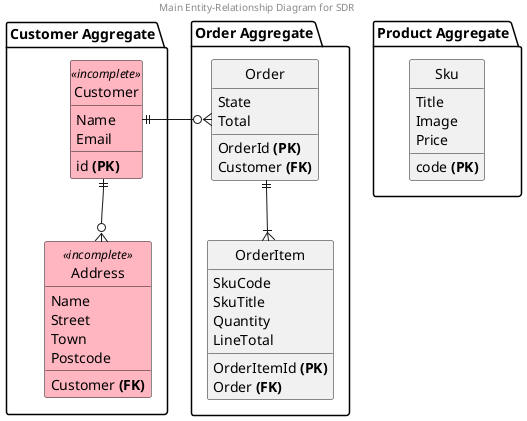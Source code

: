 @startuml

center header
Main Entity-Relationship Diagram for SDR
endheader

hide circle
hide empty members

!define pk(x) x <b>(PK)</b>
!define fk(x) x <b>(FK)</b>

skinparam class {
	backgroundColor<<external>> LightCyan
	backgroundColor<<incomplete>> LightPink
}

' ##### Customer Aggregate

package "Customer Aggregate" {
    entity Customer <<incomplete>> {
        pk(id)
        Name
        Email
    }

    entity Address <<incomplete>> {
        fk(Customer)
        Name
        Street
        Town
        Postcode
    }
}
Customer ||--o{ Address




' ##### Order Aggregate

package "Order Aggregate" {
    entity Order {
        pk(OrderId)
        fk(Customer)
        State
        Total
    }

    entity OrderItem {
        pk(OrderItemId)
        fk(Order)
        SkuCode
        SkuTitle
        Quantity
        LineTotal
    }
}

Order ||--|{ OrderItem





' ##### Product Aggregate

package "Product Aggregate" {
    entity Sku {
        pk(code)
        Title
        Image
        Price
    }
}




' ##### Aggregate Links

Customer ||-o{ Order

@enduml
